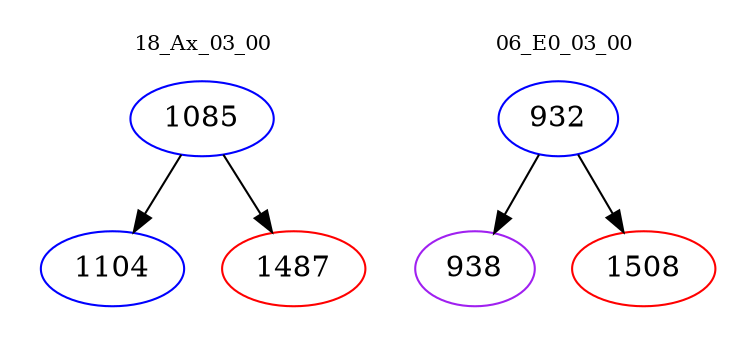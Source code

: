 digraph{
subgraph cluster_0 {
color = white
label = "18_Ax_03_00";
fontsize=10;
T0_1085 [label="1085", color="blue"]
T0_1085 -> T0_1104 [color="black"]
T0_1104 [label="1104", color="blue"]
T0_1085 -> T0_1487 [color="black"]
T0_1487 [label="1487", color="red"]
}
subgraph cluster_1 {
color = white
label = "06_E0_03_00";
fontsize=10;
T1_932 [label="932", color="blue"]
T1_932 -> T1_938 [color="black"]
T1_938 [label="938", color="purple"]
T1_932 -> T1_1508 [color="black"]
T1_1508 [label="1508", color="red"]
}
}
